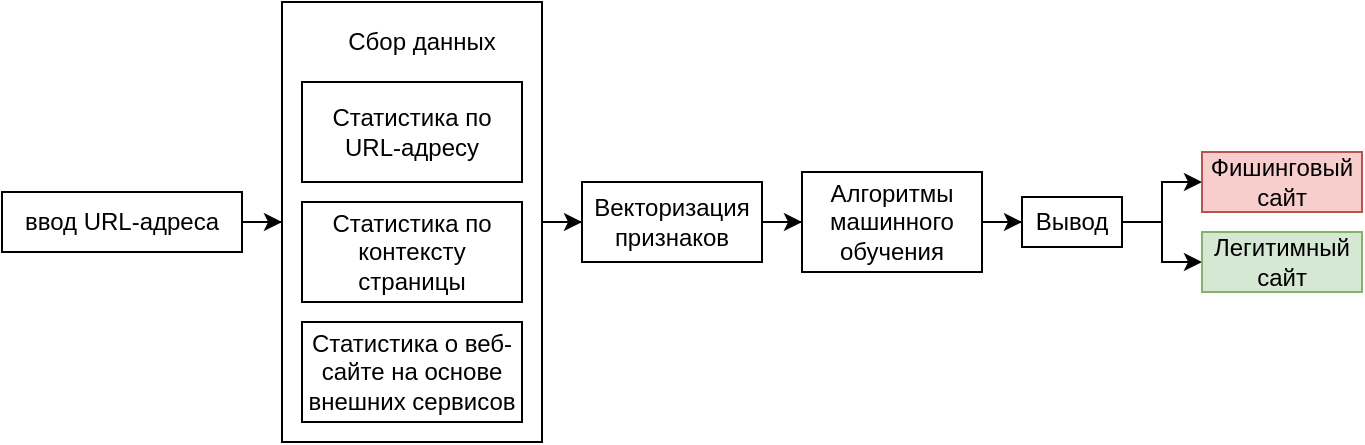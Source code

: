 <mxfile version="13.7.9" type="device"><diagram id="q6eiS0ZCYddg4vdsHobK" name="Страница 1"><mxGraphModel dx="852" dy="508" grid="1" gridSize="10" guides="1" tooltips="1" connect="1" arrows="1" fold="1" page="1" pageScale="1" pageWidth="583" pageHeight="827" math="0" shadow="0"><root><mxCell id="0"/><mxCell id="1" parent="0"/><mxCell id="Cp5Y7ftv89fz7hFBY1SE-3" value="" style="edgeStyle=orthogonalEdgeStyle;rounded=0;orthogonalLoop=1;jettySize=auto;html=1;" parent="1" source="Cp5Y7ftv89fz7hFBY1SE-1" target="Cp5Y7ftv89fz7hFBY1SE-2" edge="1"><mxGeometry relative="1" as="geometry"/></mxCell><mxCell id="Cp5Y7ftv89fz7hFBY1SE-1" value="ввод URL-адреса" style="rounded=0;whiteSpace=wrap;html=1;" parent="1" vertex="1"><mxGeometry x="40" y="165" width="120" height="30" as="geometry"/></mxCell><mxCell id="Cp5Y7ftv89fz7hFBY1SE-11" value="" style="edgeStyle=orthogonalEdgeStyle;rounded=0;orthogonalLoop=1;jettySize=auto;html=1;" parent="1" source="Cp5Y7ftv89fz7hFBY1SE-2" target="Cp5Y7ftv89fz7hFBY1SE-9" edge="1"><mxGeometry relative="1" as="geometry"/></mxCell><mxCell id="Cp5Y7ftv89fz7hFBY1SE-2" value="" style="rounded=0;whiteSpace=wrap;html=1;" parent="1" vertex="1"><mxGeometry x="180" y="70" width="130" height="220" as="geometry"/></mxCell><mxCell id="Cp5Y7ftv89fz7hFBY1SE-4" value="Статистика по URL-адресу" style="rounded=0;whiteSpace=wrap;html=1;" parent="1" vertex="1"><mxGeometry x="190" y="110" width="110" height="50" as="geometry"/></mxCell><mxCell id="Cp5Y7ftv89fz7hFBY1SE-5" value="Статистика по контексту страницы&lt;span style=&quot;color: rgba(0 , 0 , 0 , 0) ; font-family: monospace ; font-size: 0px&quot;&gt;%3CmxGraphModel%3E%3Croot%3E%3CmxCell%20id%3D%220%22%2F%3E%3CmxCell%20id%3D%221%22%20parent%3D%220%22%2F%3E%3CmxCell%20id%3D%222%22%20value%3D%22%D1%85%D0%B0%D1%80%D0%B0%D0%BA%D1%82%D0%B5%D1%80%D0%B8%D1%81%D1%82%D0%B8%D0%BA%D0%B8%20%D0%BF%D0%BE%20%D1%81%D1%82%D1%80%D0%BE%D0%BA%D0%B5%20URL-%D0%B0%D0%B4%D1%80%D0%B5%D1%81%D0%B0%26lt%3Bspan%20style%3D%26quot%3Bcolor%3A%20rgba(0%20%2C%200%20%2C%200%20%2C%200)%20%3B%20font-family%3A%20monospace%20%3B%20font-size%3A%200px%26quot%3B%26gt%3B%253CmxGraphModel%253E%253Croot%253E%253CmxCell%2520id%253D%25220%2522%252F%253E%253CmxCell%2520id%253D%25221%2522%2520parent%253D%25220%2522%252F%253E%253CmxCell%2520id%253D%25222%2522%2520value%253D%2522%25D0%259F%25D1%2580%25D0%25B8%25D0%25B2%25D0%25B5%25D0%25B4%25D0%25B5%25D0%25BD%25D0%25B8%25D0%25B5%2520%25D0%25B4%25D0%25B0%25D0%25BD%25D0%25BD%25D1%258B%25D1%2585%2520%25D0%25BA%2520%25D0%25B5%25D0%25B4%25D0%25B8%25D0%25BD%25D0%25BE%25D0%25BC%25D1%2583%2520%25D0%25B2%25D0%25B8%25D0%25B4%25D1%2583%2522%2520style%253D%2522rounded%253D0%253BwhiteSpace%253Dwrap%253Bhtml%253D1%253B%2522%2520vertex%253D%25221%2522%2520parent%253D%25221%2522%253E%253CmxGeometry%2520x%253D%252270%2522%2520y%253D%2522360%2522%2520width%253D%2522120%2522%2520height%253D%252260%2522%2520as%253D%2522geometry%2522%252F%253E%253C%252FmxCell%253E%253C%252Froot%253E%253C%252FmxGraphModel%253E%26lt%3B%2Fspan%26gt%3B%22%20style%3D%22rounded%3D0%3BwhiteSpace%3Dwrap%3Bhtml%3D1%3B%22%20vertex%3D%221%22%20parent%3D%221%22%3E%3CmxGeometry%20x%3D%22190%22%20y%3D%2280%22%20width%3D%22120%22%20height%3D%2260%22%20as%3D%22geometry%22%2F%3E%3C%2FmxCell%3E%3C%2Froot%3E%3C%2FmxGraphModel%3E&lt;/span&gt;" style="rounded=0;whiteSpace=wrap;html=1;" parent="1" vertex="1"><mxGeometry x="190" y="170" width="110" height="50" as="geometry"/></mxCell><mxCell id="Cp5Y7ftv89fz7hFBY1SE-6" value="Статистика о веб-сайте на основе внешних сервисов&lt;span style=&quot;color: rgba(0 , 0 , 0 , 0) ; font-family: monospace ; font-size: 0px&quot;&gt;%3CmxGraphModel%3E%3Croot%3E%3CmxCell%20id%3D%220%22%2F%3E%3CmxCell%20id%3D%221%22%20parent%3D%220%22%2F%3E%3CmxCell%20id%3D%222%22%20value%3D%22%D1%85%D0%B0%D1%80%D0%B0%D0%BA%D1%82%D0%B5%D1%80%D0%B8%D1%81%D1%82%D0%B8%D0%BA%D0%B8%20%D0%BF%D0%BE%20%D1%81%D1%82%D1%80%D0%BE%D0%BA%D0%B5%20URL-%D0%B0%D0%B4%D1%80%D0%B5%D1%81%D0%B0%26lt%3Bspan%20style%3D%26quot%3Bcolor%3A%20rgba(0%20%2C%200%20%2C%200%20%2C%200)%20%3B%20font-family%3A%20monospace%20%3B%20font-size%3A%200px%26quot%3B%26gt%3B%253CmxGraphModel%253E%253Croot%253E%253CmxCell%2520id%253D%25220%2522%252F%253E%253CmxCell%2520id%253D%25221%2522%2520parent%253D%25220%2522%252F%253E%253CmxCell%2520id%253D%25222%2522%2520value%253D%2522%25D0%259F%25D1%2580%25D0%25B8%25D0%25B2%25D0%25B5%25D0%25B4%25D0%25B5%25D0%25BD%25D0%25B8%25D0%25B5%2520%25D0%25B4%25D0%25B0%25D0%25BD%25D0%25BD%25D1%258B%25D1%2585%2520%25D0%25BA%2520%25D0%25B5%25D0%25B4%25D0%25B8%25D0%25BD%25D0%25BE%25D0%25BC%25D1%2583%2520%25D0%25B2%25D0%25B8%25D0%25B4%25D1%2583%2522%2520style%253D%2522rounded%253D0%253BwhiteSpace%253Dwrap%253Bhtml%253D1%253B%2522%2520vertex%253D%25221%2522%2520parent%253D%25221%2522%253E%253CmxGeometry%2520x%253D%252270%2522%2520y%253D%2522360%2522%2520width%253D%2522120%2522%2520height%253D%252260%2522%2520as%253D%2522geometry%2522%252F%253E%253C%252FmxCell%253E%253C%252Froot%253E%253C%252FmxGraphModel%253E%26lt%3B%2Fspan%26gt%3B%22%20style%3D%22rounded%3D0%3BwhiteSpace%3Dwrap%3Bhtml%3D1%3B%22%20vertex%3D%221%22%20parent%3D%221%22%3E%3CmxGeometry%20x%3D%22190%22%20y%3D%2280%22%20width%3D%22120%22%20height%3D%2260%22%20as%3D%22geometry%22%2F%3E%3C%2FmxCell%3E%3C%2Froot%3E%3C%2FmxGraphModel%3E&lt;/span&gt;" style="rounded=0;whiteSpace=wrap;html=1;" parent="1" vertex="1"><mxGeometry x="190" y="230" width="110" height="50" as="geometry"/></mxCell><mxCell id="Cp5Y7ftv89fz7hFBY1SE-7" value="Сбор данных" style="text;html=1;strokeColor=none;fillColor=none;align=center;verticalAlign=middle;whiteSpace=wrap;rounded=0;" parent="1" vertex="1"><mxGeometry x="205" y="80" width="90" height="20" as="geometry"/></mxCell><mxCell id="Cp5Y7ftv89fz7hFBY1SE-13" value="" style="edgeStyle=orthogonalEdgeStyle;rounded=0;orthogonalLoop=1;jettySize=auto;html=1;" parent="1" source="Cp5Y7ftv89fz7hFBY1SE-9" target="Cp5Y7ftv89fz7hFBY1SE-12" edge="1"><mxGeometry relative="1" as="geometry"/></mxCell><mxCell id="Cp5Y7ftv89fz7hFBY1SE-9" value="Векторизация признаков" style="rounded=0;whiteSpace=wrap;html=1;" parent="1" vertex="1"><mxGeometry x="330" y="160" width="90" height="40" as="geometry"/></mxCell><mxCell id="Cp5Y7ftv89fz7hFBY1SE-15" value="" style="edgeStyle=orthogonalEdgeStyle;rounded=0;orthogonalLoop=1;jettySize=auto;html=1;" parent="1" source="Cp5Y7ftv89fz7hFBY1SE-12" target="Cp5Y7ftv89fz7hFBY1SE-14" edge="1"><mxGeometry relative="1" as="geometry"/></mxCell><mxCell id="Cp5Y7ftv89fz7hFBY1SE-12" value="Алгоритмы машинного обучения" style="rounded=0;whiteSpace=wrap;html=1;" parent="1" vertex="1"><mxGeometry x="440" y="155" width="90" height="50" as="geometry"/></mxCell><mxCell id="Cp5Y7ftv89fz7hFBY1SE-17" value="" style="edgeStyle=orthogonalEdgeStyle;rounded=0;orthogonalLoop=1;jettySize=auto;html=1;" parent="1" source="Cp5Y7ftv89fz7hFBY1SE-14" target="Cp5Y7ftv89fz7hFBY1SE-16" edge="1"><mxGeometry relative="1" as="geometry"/></mxCell><mxCell id="Cp5Y7ftv89fz7hFBY1SE-20" style="edgeStyle=orthogonalEdgeStyle;rounded=0;orthogonalLoop=1;jettySize=auto;html=1;exitX=1;exitY=0.5;exitDx=0;exitDy=0;entryX=0;entryY=0.5;entryDx=0;entryDy=0;" parent="1" source="Cp5Y7ftv89fz7hFBY1SE-14" target="Cp5Y7ftv89fz7hFBY1SE-18" edge="1"><mxGeometry relative="1" as="geometry"/></mxCell><mxCell id="Cp5Y7ftv89fz7hFBY1SE-14" value="Вывод" style="rounded=0;whiteSpace=wrap;html=1;" parent="1" vertex="1"><mxGeometry x="550" y="167.5" width="50" height="25" as="geometry"/></mxCell><mxCell id="Cp5Y7ftv89fz7hFBY1SE-16" value="Фишинговый сайт" style="rounded=0;whiteSpace=wrap;html=1;fillColor=#f8cecc;strokeColor=#b85450;" parent="1" vertex="1"><mxGeometry x="640" y="145" width="80" height="30" as="geometry"/></mxCell><mxCell id="Cp5Y7ftv89fz7hFBY1SE-18" value="Легитимный сайт" style="rounded=0;whiteSpace=wrap;html=1;fillColor=#d5e8d4;strokeColor=#82b366;" parent="1" vertex="1"><mxGeometry x="640" y="185" width="80" height="30" as="geometry"/></mxCell></root></mxGraphModel></diagram></mxfile>